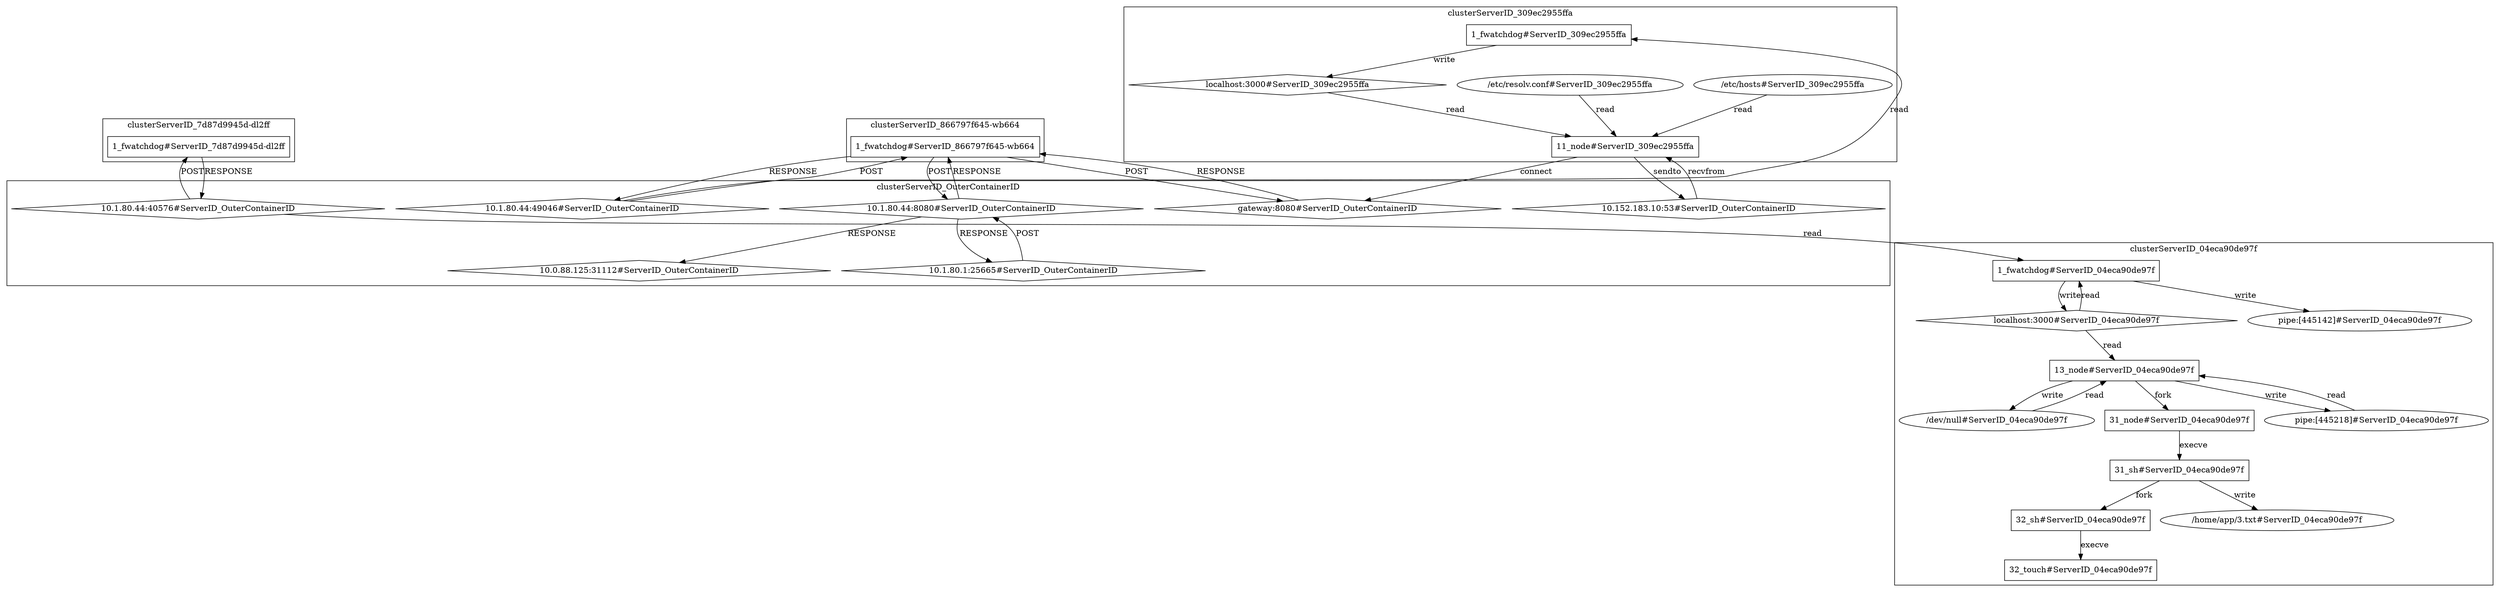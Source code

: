 digraph G {
	"10.1.80.44:40576#ServerID_OuterContainerID"->"1_fwatchdog#ServerID_7d87d9945d-dl2ff"[ label="POST" ];
	"1_fwatchdog#ServerID_866797f645-wb664"->"10.1.80.44:49046#ServerID_OuterContainerID"[ label="RESPONSE" ];
	"10.1.80.44:49046#ServerID_OuterContainerID"->"1_fwatchdog#ServerID_866797f645-wb664"[ label="POST" ];
	"gateway:8080#ServerID_OuterContainerID"->"1_fwatchdog#ServerID_866797f645-wb664"[ label="RESPONSE" ];
	"1_fwatchdog#ServerID_866797f645-wb664"->"gateway:8080#ServerID_OuterContainerID"[ label="POST" ];
	"1_fwatchdog#ServerID_866797f645-wb664"->"10.1.80.44:8080#ServerID_OuterContainerID"[ label="POST" ];
	"10.1.80.44:8080#ServerID_OuterContainerID"->"1_fwatchdog#ServerID_866797f645-wb664"[ label="RESPONSE" ];
	"1_fwatchdog#ServerID_7d87d9945d-dl2ff"->"10.1.80.44:40576#ServerID_OuterContainerID"[ label="RESPONSE" ];
	"1_fwatchdog#ServerID_309ec2955ffa"->"localhost:3000#ServerID_309ec2955ffa"[ label="write" ];
	"10.1.80.44:49046#ServerID_OuterContainerID"->"1_fwatchdog#ServerID_309ec2955ffa"[ label="read" ];
	"localhost:3000#ServerID_309ec2955ffa"->"11_node#ServerID_309ec2955ffa"[ label="read" ];
	"/etc/hosts#ServerID_309ec2955ffa"->"11_node#ServerID_309ec2955ffa"[ label="read" ];
	"/etc/resolv.conf#ServerID_309ec2955ffa"->"11_node#ServerID_309ec2955ffa"[ label="read" ];
	"11_node#ServerID_309ec2955ffa"->"10.152.183.10:53#ServerID_OuterContainerID"[ label="sendto" ];
	"10.152.183.10:53#ServerID_OuterContainerID"->"11_node#ServerID_309ec2955ffa"[ label="recvfrom" ];
	"1_fwatchdog#ServerID_04eca90de97f"->"localhost:3000#ServerID_04eca90de97f"[ label="write" ];
	"10.1.80.44:40576#ServerID_OuterContainerID"->"1_fwatchdog#ServerID_04eca90de97f"[ label="read" ];
	"localhost:3000#ServerID_04eca90de97f"->"13_node#ServerID_04eca90de97f"[ label="read" ];
	"11_node#ServerID_309ec2955ffa"->"gateway:8080#ServerID_OuterContainerID"[ label="connect" ];
	"/dev/null#ServerID_04eca90de97f"->"13_node#ServerID_04eca90de97f"[ label="read" ];
	"pipe:[445218]#ServerID_04eca90de97f"->"13_node#ServerID_04eca90de97f"[ label="read" ];
	"13_node#ServerID_04eca90de97f"->"pipe:[445218]#ServerID_04eca90de97f"[ label="write" ];
	"13_node#ServerID_04eca90de97f"->"31_node#ServerID_04eca90de97f"[ label="fork" ];
	"31_node#ServerID_04eca90de97f"->"31_sh#ServerID_04eca90de97f"[ label="execve" ];
	"31_sh#ServerID_04eca90de97f"->"32_sh#ServerID_04eca90de97f"[ label="fork" ];
	"32_sh#ServerID_04eca90de97f"->"32_touch#ServerID_04eca90de97f"[ label="execve" ];
	"31_sh#ServerID_04eca90de97f"->"/home/app/3.txt#ServerID_04eca90de97f"[ label="write" ];
	"13_node#ServerID_04eca90de97f"->"/dev/null#ServerID_04eca90de97f"[ label="write" ];
	"localhost:3000#ServerID_04eca90de97f"->"1_fwatchdog#ServerID_04eca90de97f"[ label="read" ];
	"1_fwatchdog#ServerID_04eca90de97f"->"pipe:[445142]#ServerID_04eca90de97f"[ label="write" ];
	"10.1.80.1:25665#ServerID_OuterContainerID"->"10.1.80.44:8080#ServerID_OuterContainerID"[ label="POST" ];
	"10.1.80.44:8080#ServerID_OuterContainerID"->"10.1.80.1:25665#ServerID_OuterContainerID"[ label="RESPONSE" ];
	"10.1.80.44:8080#ServerID_OuterContainerID"->"10.0.88.125:31112#ServerID_OuterContainerID"[ label="RESPONSE" ];
	subgraph "clusterServerID_04eca90de97f" {
	label="clusterServerID_04eca90de97f";
	"/dev/null#ServerID_04eca90de97f" [ shape=ellipse ];
	"/home/app/3.txt#ServerID_04eca90de97f" [ shape=ellipse ];
	"13_node#ServerID_04eca90de97f" [ shape=box ];
	"1_fwatchdog#ServerID_04eca90de97f" [ shape=box ];
	"31_node#ServerID_04eca90de97f" [ shape=box ];
	"31_sh#ServerID_04eca90de97f" [ shape=box ];
	"32_sh#ServerID_04eca90de97f" [ shape=box ];
	"32_touch#ServerID_04eca90de97f" [ shape=box ];
	"localhost:3000#ServerID_04eca90de97f" [ shape=diamond ];
	"pipe:[445142]#ServerID_04eca90de97f" [ shape=ellipse ];
	"pipe:[445218]#ServerID_04eca90de97f" [ shape=ellipse ];

}
;
	subgraph "clusterServerID_309ec2955ffa" {
	label="clusterServerID_309ec2955ffa";
	"/etc/hosts#ServerID_309ec2955ffa" [ shape=ellipse ];
	"/etc/resolv.conf#ServerID_309ec2955ffa" [ shape=ellipse ];
	"11_node#ServerID_309ec2955ffa" [ shape=box ];
	"1_fwatchdog#ServerID_309ec2955ffa" [ shape=box ];
	"localhost:3000#ServerID_309ec2955ffa" [ shape=diamond ];

}
;
	subgraph "clusterServerID_7d87d9945d-dl2ff" {
	label="clusterServerID_7d87d9945d-dl2ff";
	"1_fwatchdog#ServerID_7d87d9945d-dl2ff" [ shape=box ];

}
;
	subgraph "clusterServerID_866797f645-wb664" {
	label="clusterServerID_866797f645-wb664";
	"1_fwatchdog#ServerID_866797f645-wb664" [ shape=box ];

}
;
	subgraph "clusterServerID_OuterContainerID" {
	label="clusterServerID_OuterContainerID";
	"10.0.88.125:31112#ServerID_OuterContainerID" [ shape=diamond ];
	"10.1.80.1:25665#ServerID_OuterContainerID" [ shape=diamond ];
	"10.1.80.44:40576#ServerID_OuterContainerID" [ shape=diamond ];
	"10.1.80.44:49046#ServerID_OuterContainerID" [ shape=diamond ];
	"10.1.80.44:8080#ServerID_OuterContainerID" [ shape=diamond ];
	"10.152.183.10:53#ServerID_OuterContainerID" [ shape=diamond ];
	"gateway:8080#ServerID_OuterContainerID" [ shape=diamond ];

}
;

}
